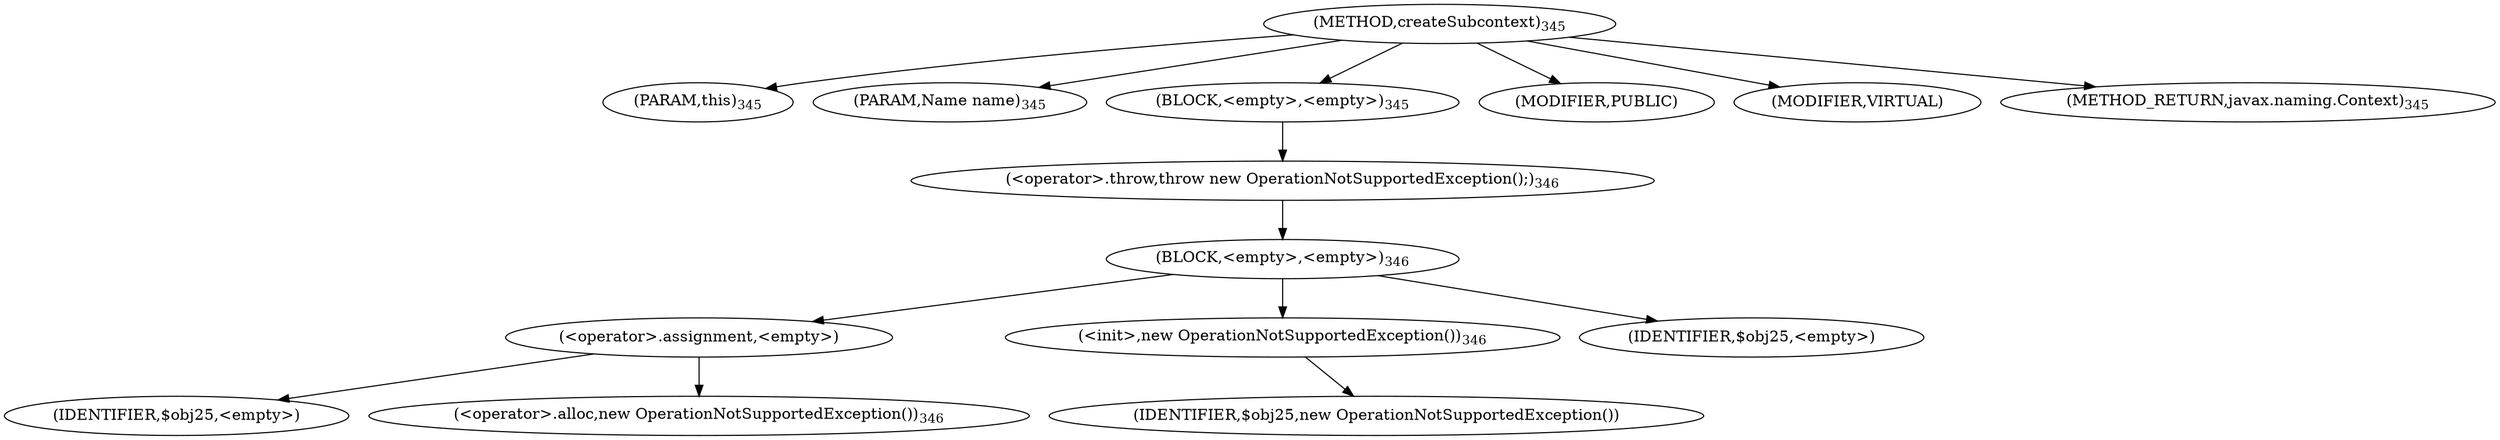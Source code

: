 digraph "createSubcontext" {  
"1210" [label = <(METHOD,createSubcontext)<SUB>345</SUB>> ]
"1211" [label = <(PARAM,this)<SUB>345</SUB>> ]
"1212" [label = <(PARAM,Name name)<SUB>345</SUB>> ]
"1213" [label = <(BLOCK,&lt;empty&gt;,&lt;empty&gt;)<SUB>345</SUB>> ]
"1214" [label = <(&lt;operator&gt;.throw,throw new OperationNotSupportedException();)<SUB>346</SUB>> ]
"1215" [label = <(BLOCK,&lt;empty&gt;,&lt;empty&gt;)<SUB>346</SUB>> ]
"1216" [label = <(&lt;operator&gt;.assignment,&lt;empty&gt;)> ]
"1217" [label = <(IDENTIFIER,$obj25,&lt;empty&gt;)> ]
"1218" [label = <(&lt;operator&gt;.alloc,new OperationNotSupportedException())<SUB>346</SUB>> ]
"1219" [label = <(&lt;init&gt;,new OperationNotSupportedException())<SUB>346</SUB>> ]
"1220" [label = <(IDENTIFIER,$obj25,new OperationNotSupportedException())> ]
"1221" [label = <(IDENTIFIER,$obj25,&lt;empty&gt;)> ]
"1222" [label = <(MODIFIER,PUBLIC)> ]
"1223" [label = <(MODIFIER,VIRTUAL)> ]
"1224" [label = <(METHOD_RETURN,javax.naming.Context)<SUB>345</SUB>> ]
  "1210" -> "1211" 
  "1210" -> "1212" 
  "1210" -> "1213" 
  "1210" -> "1222" 
  "1210" -> "1223" 
  "1210" -> "1224" 
  "1213" -> "1214" 
  "1214" -> "1215" 
  "1215" -> "1216" 
  "1215" -> "1219" 
  "1215" -> "1221" 
  "1216" -> "1217" 
  "1216" -> "1218" 
  "1219" -> "1220" 
}
